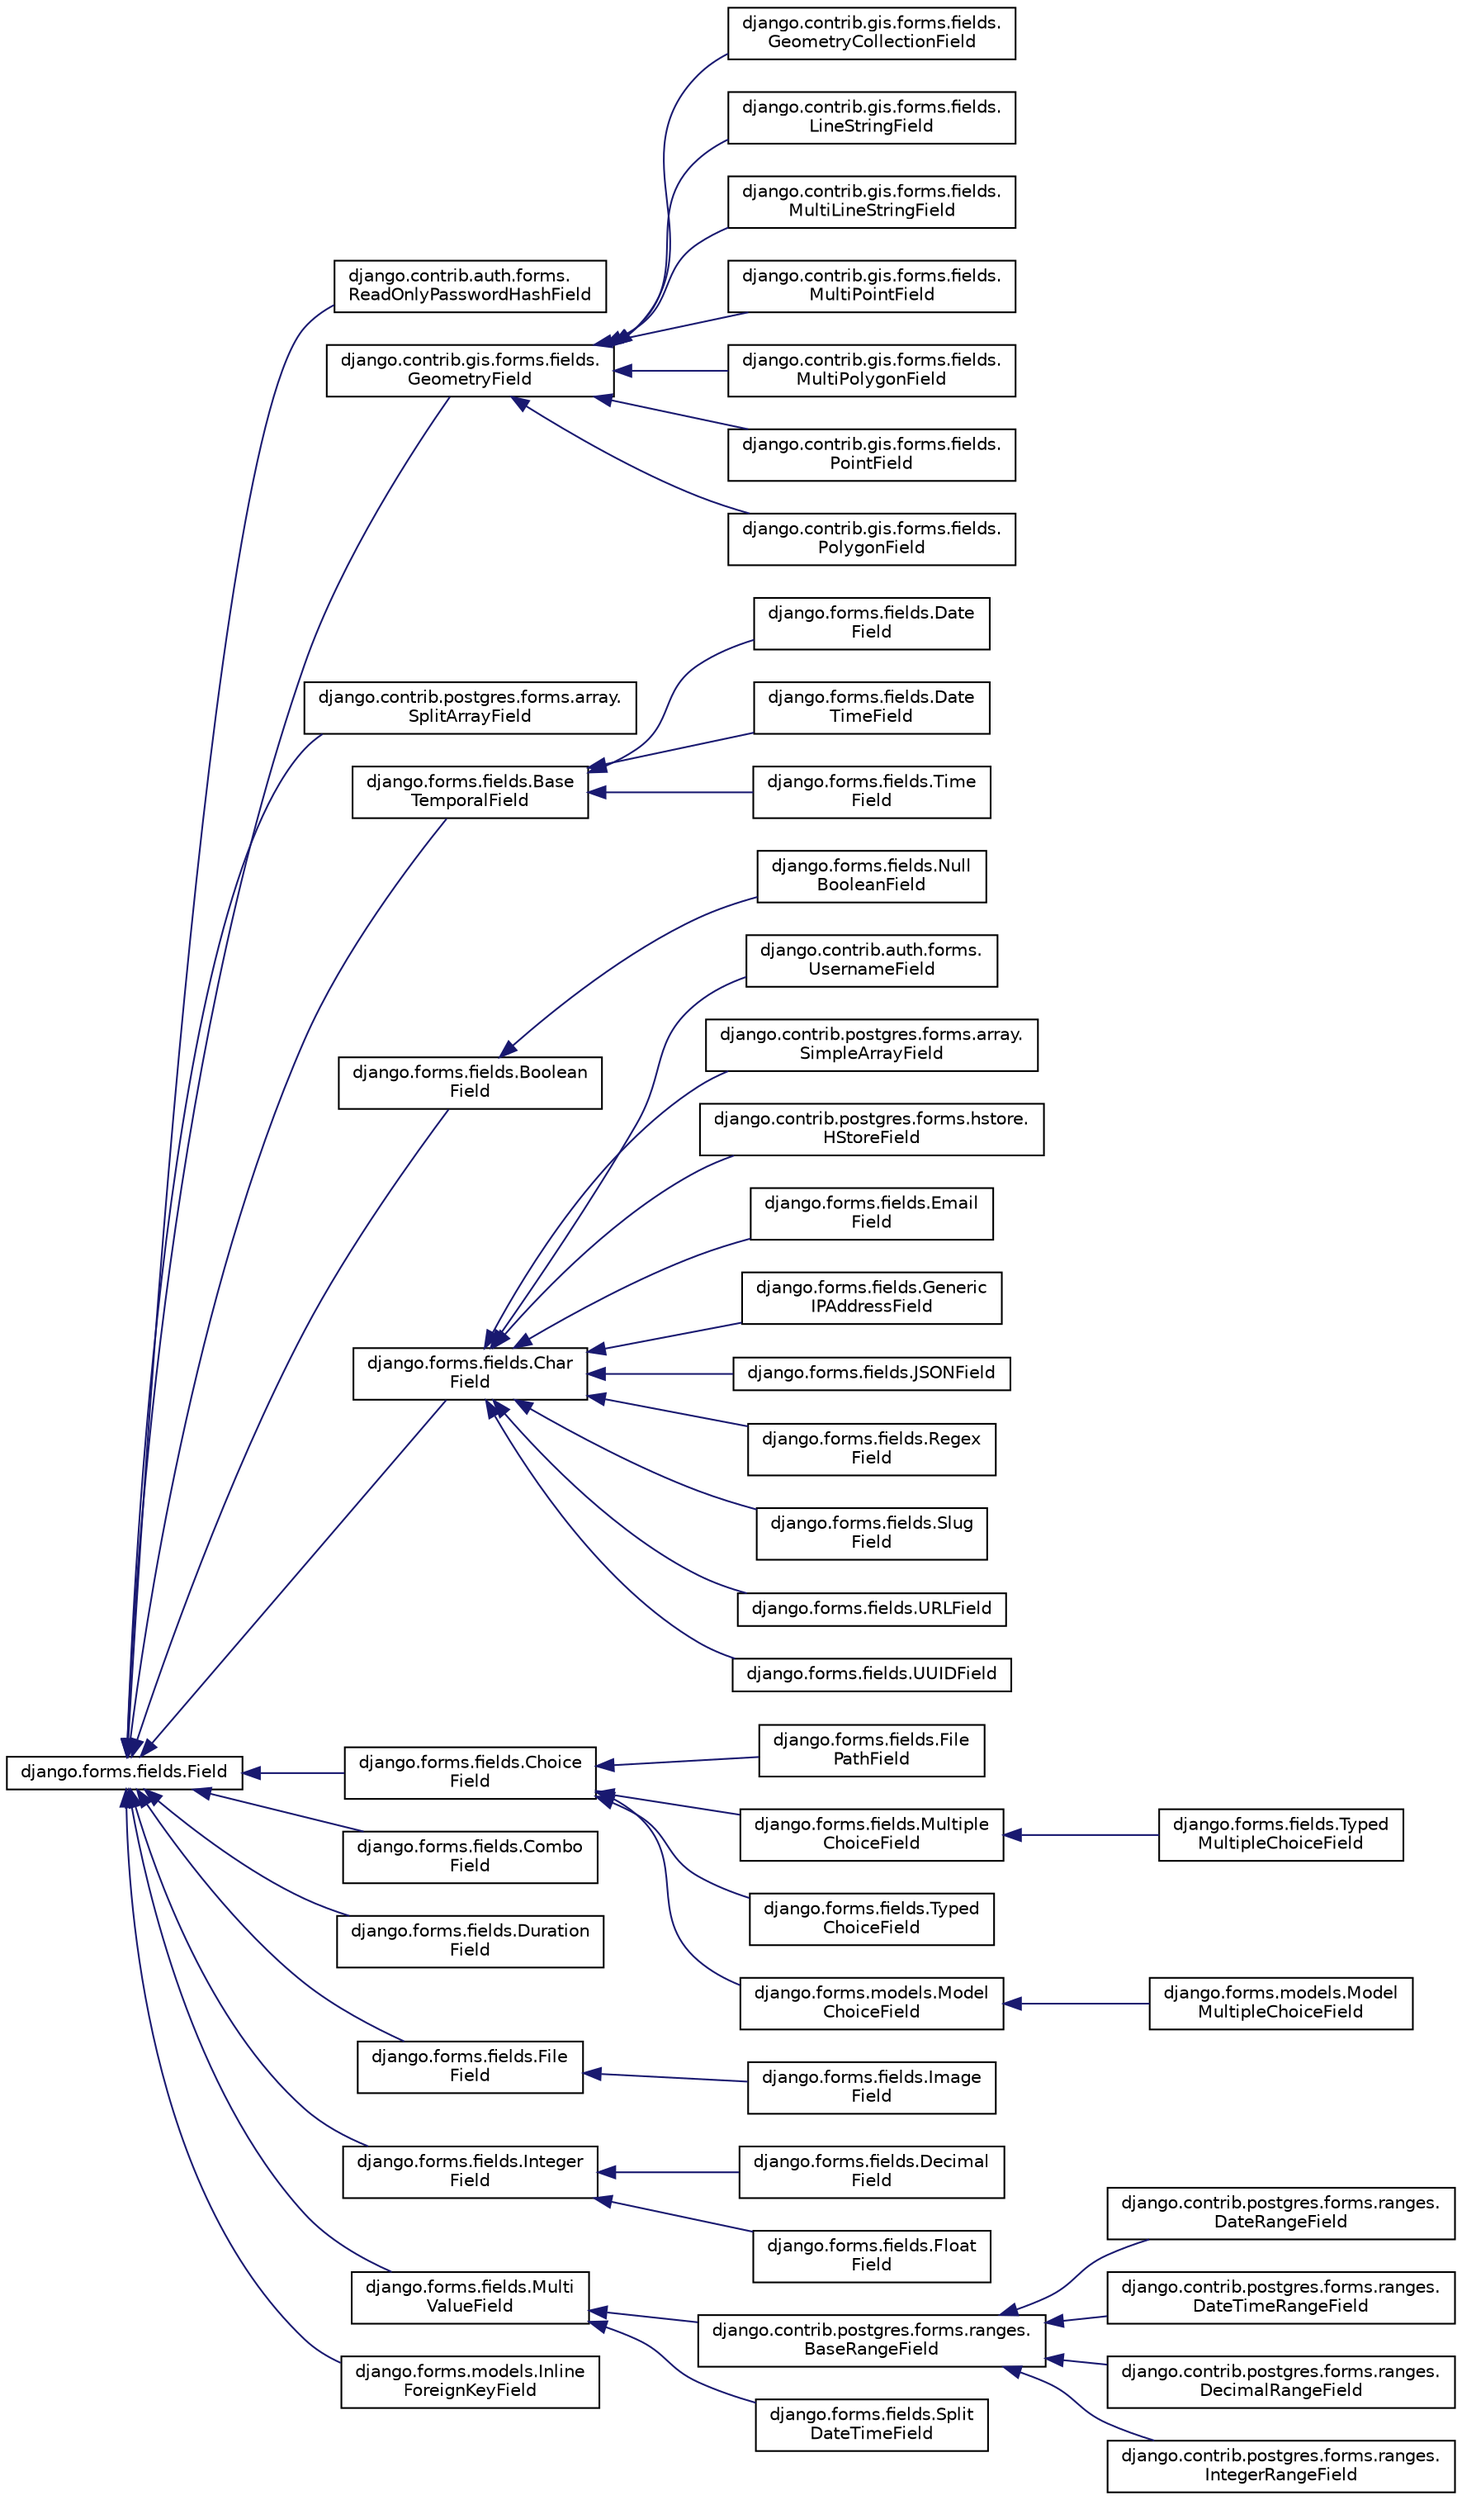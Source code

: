 digraph "Graphical Class Hierarchy"
{
 // LATEX_PDF_SIZE
  edge [fontname="Helvetica",fontsize="10",labelfontname="Helvetica",labelfontsize="10"];
  node [fontname="Helvetica",fontsize="10",shape=record];
  rankdir="LR";
  Node0 [label="django.forms.fields.Field",height=0.2,width=0.4,color="black", fillcolor="white", style="filled",URL="$d2/d0d/classdjango_1_1forms_1_1fields_1_1_field.html",tooltip=" "];
  Node0 -> Node1 [dir="back",color="midnightblue",fontsize="10",style="solid",fontname="Helvetica"];
  Node1 [label="django.contrib.auth.forms.\lReadOnlyPasswordHashField",height=0.2,width=0.4,color="black", fillcolor="white", style="filled",URL="$d8/dcd/classdjango_1_1contrib_1_1auth_1_1forms_1_1_read_only_password_hash_field.html",tooltip=" "];
  Node0 -> Node2 [dir="back",color="midnightblue",fontsize="10",style="solid",fontname="Helvetica"];
  Node2 [label="django.contrib.gis.forms.fields.\lGeometryField",height=0.2,width=0.4,color="black", fillcolor="white", style="filled",URL="$d6/d61/classdjango_1_1contrib_1_1gis_1_1forms_1_1fields_1_1_geometry_field.html",tooltip=" "];
  Node2 -> Node3 [dir="back",color="midnightblue",fontsize="10",style="solid",fontname="Helvetica"];
  Node3 [label="django.contrib.gis.forms.fields.\lGeometryCollectionField",height=0.2,width=0.4,color="black", fillcolor="white", style="filled",URL="$d1/ddc/classdjango_1_1contrib_1_1gis_1_1forms_1_1fields_1_1_geometry_collection_field.html",tooltip=" "];
  Node2 -> Node4 [dir="back",color="midnightblue",fontsize="10",style="solid",fontname="Helvetica"];
  Node4 [label="django.contrib.gis.forms.fields.\lLineStringField",height=0.2,width=0.4,color="black", fillcolor="white", style="filled",URL="$d7/d19/classdjango_1_1contrib_1_1gis_1_1forms_1_1fields_1_1_line_string_field.html",tooltip=" "];
  Node2 -> Node5 [dir="back",color="midnightblue",fontsize="10",style="solid",fontname="Helvetica"];
  Node5 [label="django.contrib.gis.forms.fields.\lMultiLineStringField",height=0.2,width=0.4,color="black", fillcolor="white", style="filled",URL="$d6/dcf/classdjango_1_1contrib_1_1gis_1_1forms_1_1fields_1_1_multi_line_string_field.html",tooltip=" "];
  Node2 -> Node6 [dir="back",color="midnightblue",fontsize="10",style="solid",fontname="Helvetica"];
  Node6 [label="django.contrib.gis.forms.fields.\lMultiPointField",height=0.2,width=0.4,color="black", fillcolor="white", style="filled",URL="$df/d52/classdjango_1_1contrib_1_1gis_1_1forms_1_1fields_1_1_multi_point_field.html",tooltip=" "];
  Node2 -> Node7 [dir="back",color="midnightblue",fontsize="10",style="solid",fontname="Helvetica"];
  Node7 [label="django.contrib.gis.forms.fields.\lMultiPolygonField",height=0.2,width=0.4,color="black", fillcolor="white", style="filled",URL="$d9/d94/classdjango_1_1contrib_1_1gis_1_1forms_1_1fields_1_1_multi_polygon_field.html",tooltip=" "];
  Node2 -> Node8 [dir="back",color="midnightblue",fontsize="10",style="solid",fontname="Helvetica"];
  Node8 [label="django.contrib.gis.forms.fields.\lPointField",height=0.2,width=0.4,color="black", fillcolor="white", style="filled",URL="$d9/da9/classdjango_1_1contrib_1_1gis_1_1forms_1_1fields_1_1_point_field.html",tooltip=" "];
  Node2 -> Node9 [dir="back",color="midnightblue",fontsize="10",style="solid",fontname="Helvetica"];
  Node9 [label="django.contrib.gis.forms.fields.\lPolygonField",height=0.2,width=0.4,color="black", fillcolor="white", style="filled",URL="$d9/de3/classdjango_1_1contrib_1_1gis_1_1forms_1_1fields_1_1_polygon_field.html",tooltip=" "];
  Node0 -> Node10 [dir="back",color="midnightblue",fontsize="10",style="solid",fontname="Helvetica"];
  Node10 [label="django.contrib.postgres.forms.array.\lSplitArrayField",height=0.2,width=0.4,color="black", fillcolor="white", style="filled",URL="$d4/da1/classdjango_1_1contrib_1_1postgres_1_1forms_1_1array_1_1_split_array_field.html",tooltip=" "];
  Node0 -> Node11 [dir="back",color="midnightblue",fontsize="10",style="solid",fontname="Helvetica"];
  Node11 [label="django.forms.fields.Base\lTemporalField",height=0.2,width=0.4,color="black", fillcolor="white", style="filled",URL="$d7/d63/classdjango_1_1forms_1_1fields_1_1_base_temporal_field.html",tooltip=" "];
  Node11 -> Node12 [dir="back",color="midnightblue",fontsize="10",style="solid",fontname="Helvetica"];
  Node12 [label="django.forms.fields.Date\lField",height=0.2,width=0.4,color="black", fillcolor="white", style="filled",URL="$df/d16/classdjango_1_1forms_1_1fields_1_1_date_field.html",tooltip=" "];
  Node11 -> Node13 [dir="back",color="midnightblue",fontsize="10",style="solid",fontname="Helvetica"];
  Node13 [label="django.forms.fields.Date\lTimeField",height=0.2,width=0.4,color="black", fillcolor="white", style="filled",URL="$d8/db3/classdjango_1_1forms_1_1fields_1_1_date_time_field.html",tooltip=" "];
  Node11 -> Node14 [dir="back",color="midnightblue",fontsize="10",style="solid",fontname="Helvetica"];
  Node14 [label="django.forms.fields.Time\lField",height=0.2,width=0.4,color="black", fillcolor="white", style="filled",URL="$dc/db7/classdjango_1_1forms_1_1fields_1_1_time_field.html",tooltip=" "];
  Node0 -> Node15 [dir="back",color="midnightblue",fontsize="10",style="solid",fontname="Helvetica"];
  Node15 [label="django.forms.fields.Boolean\lField",height=0.2,width=0.4,color="black", fillcolor="white", style="filled",URL="$d1/d32/classdjango_1_1forms_1_1fields_1_1_boolean_field.html",tooltip=" "];
  Node15 -> Node16 [dir="back",color="midnightblue",fontsize="10",style="solid",fontname="Helvetica"];
  Node16 [label="django.forms.fields.Null\lBooleanField",height=0.2,width=0.4,color="black", fillcolor="white", style="filled",URL="$d5/d56/classdjango_1_1forms_1_1fields_1_1_null_boolean_field.html",tooltip=" "];
  Node0 -> Node17 [dir="back",color="midnightblue",fontsize="10",style="solid",fontname="Helvetica"];
  Node17 [label="django.forms.fields.Char\lField",height=0.2,width=0.4,color="black", fillcolor="white", style="filled",URL="$d6/db9/classdjango_1_1forms_1_1fields_1_1_char_field.html",tooltip=" "];
  Node17 -> Node18 [dir="back",color="midnightblue",fontsize="10",style="solid",fontname="Helvetica"];
  Node18 [label="django.contrib.auth.forms.\lUsernameField",height=0.2,width=0.4,color="black", fillcolor="white", style="filled",URL="$d4/dc5/classdjango_1_1contrib_1_1auth_1_1forms_1_1_username_field.html",tooltip=" "];
  Node17 -> Node19 [dir="back",color="midnightblue",fontsize="10",style="solid",fontname="Helvetica"];
  Node19 [label="django.contrib.postgres.forms.array.\lSimpleArrayField",height=0.2,width=0.4,color="black", fillcolor="white", style="filled",URL="$de/da4/classdjango_1_1contrib_1_1postgres_1_1forms_1_1array_1_1_simple_array_field.html",tooltip=" "];
  Node17 -> Node20 [dir="back",color="midnightblue",fontsize="10",style="solid",fontname="Helvetica"];
  Node20 [label="django.contrib.postgres.forms.hstore.\lHStoreField",height=0.2,width=0.4,color="black", fillcolor="white", style="filled",URL="$d1/de0/classdjango_1_1contrib_1_1postgres_1_1forms_1_1hstore_1_1_h_store_field.html",tooltip=" "];
  Node17 -> Node21 [dir="back",color="midnightblue",fontsize="10",style="solid",fontname="Helvetica"];
  Node21 [label="django.forms.fields.Email\lField",height=0.2,width=0.4,color="black", fillcolor="white", style="filled",URL="$de/db2/classdjango_1_1forms_1_1fields_1_1_email_field.html",tooltip=" "];
  Node17 -> Node22 [dir="back",color="midnightblue",fontsize="10",style="solid",fontname="Helvetica"];
  Node22 [label="django.forms.fields.Generic\lIPAddressField",height=0.2,width=0.4,color="black", fillcolor="white", style="filled",URL="$d2/dc4/classdjango_1_1forms_1_1fields_1_1_generic_i_p_address_field.html",tooltip=" "];
  Node17 -> Node23 [dir="back",color="midnightblue",fontsize="10",style="solid",fontname="Helvetica"];
  Node23 [label="django.forms.fields.JSONField",height=0.2,width=0.4,color="black", fillcolor="white", style="filled",URL="$d6/d55/classdjango_1_1forms_1_1fields_1_1_j_s_o_n_field.html",tooltip=" "];
  Node17 -> Node24 [dir="back",color="midnightblue",fontsize="10",style="solid",fontname="Helvetica"];
  Node24 [label="django.forms.fields.Regex\lField",height=0.2,width=0.4,color="black", fillcolor="white", style="filled",URL="$d4/d8c/classdjango_1_1forms_1_1fields_1_1_regex_field.html",tooltip=" "];
  Node17 -> Node25 [dir="back",color="midnightblue",fontsize="10",style="solid",fontname="Helvetica"];
  Node25 [label="django.forms.fields.Slug\lField",height=0.2,width=0.4,color="black", fillcolor="white", style="filled",URL="$d9/dee/classdjango_1_1forms_1_1fields_1_1_slug_field.html",tooltip=" "];
  Node17 -> Node26 [dir="back",color="midnightblue",fontsize="10",style="solid",fontname="Helvetica"];
  Node26 [label="django.forms.fields.URLField",height=0.2,width=0.4,color="black", fillcolor="white", style="filled",URL="$dc/dbb/classdjango_1_1forms_1_1fields_1_1_u_r_l_field.html",tooltip=" "];
  Node17 -> Node27 [dir="back",color="midnightblue",fontsize="10",style="solid",fontname="Helvetica"];
  Node27 [label="django.forms.fields.UUIDField",height=0.2,width=0.4,color="black", fillcolor="white", style="filled",URL="$d7/d0c/classdjango_1_1forms_1_1fields_1_1_u_u_i_d_field.html",tooltip=" "];
  Node0 -> Node28 [dir="back",color="midnightblue",fontsize="10",style="solid",fontname="Helvetica"];
  Node28 [label="django.forms.fields.Choice\lField",height=0.2,width=0.4,color="black", fillcolor="white", style="filled",URL="$de/d1b/classdjango_1_1forms_1_1fields_1_1_choice_field.html",tooltip=" "];
  Node28 -> Node29 [dir="back",color="midnightblue",fontsize="10",style="solid",fontname="Helvetica"];
  Node29 [label="django.forms.fields.File\lPathField",height=0.2,width=0.4,color="black", fillcolor="white", style="filled",URL="$d2/dac/classdjango_1_1forms_1_1fields_1_1_file_path_field.html",tooltip=" "];
  Node28 -> Node30 [dir="back",color="midnightblue",fontsize="10",style="solid",fontname="Helvetica"];
  Node30 [label="django.forms.fields.Multiple\lChoiceField",height=0.2,width=0.4,color="black", fillcolor="white", style="filled",URL="$d0/dca/classdjango_1_1forms_1_1fields_1_1_multiple_choice_field.html",tooltip=" "];
  Node30 -> Node31 [dir="back",color="midnightblue",fontsize="10",style="solid",fontname="Helvetica"];
  Node31 [label="django.forms.fields.Typed\lMultipleChoiceField",height=0.2,width=0.4,color="black", fillcolor="white", style="filled",URL="$d5/db0/classdjango_1_1forms_1_1fields_1_1_typed_multiple_choice_field.html",tooltip=" "];
  Node28 -> Node32 [dir="back",color="midnightblue",fontsize="10",style="solid",fontname="Helvetica"];
  Node32 [label="django.forms.fields.Typed\lChoiceField",height=0.2,width=0.4,color="black", fillcolor="white", style="filled",URL="$d4/dc6/classdjango_1_1forms_1_1fields_1_1_typed_choice_field.html",tooltip=" "];
  Node28 -> Node33 [dir="back",color="midnightblue",fontsize="10",style="solid",fontname="Helvetica"];
  Node33 [label="django.forms.models.Model\lChoiceField",height=0.2,width=0.4,color="black", fillcolor="white", style="filled",URL="$d9/d46/classdjango_1_1forms_1_1models_1_1_model_choice_field.html",tooltip=" "];
  Node33 -> Node34 [dir="back",color="midnightblue",fontsize="10",style="solid",fontname="Helvetica"];
  Node34 [label="django.forms.models.Model\lMultipleChoiceField",height=0.2,width=0.4,color="black", fillcolor="white", style="filled",URL="$d3/d8a/classdjango_1_1forms_1_1models_1_1_model_multiple_choice_field.html",tooltip=" "];
  Node0 -> Node35 [dir="back",color="midnightblue",fontsize="10",style="solid",fontname="Helvetica"];
  Node35 [label="django.forms.fields.Combo\lField",height=0.2,width=0.4,color="black", fillcolor="white", style="filled",URL="$dd/d80/classdjango_1_1forms_1_1fields_1_1_combo_field.html",tooltip=" "];
  Node0 -> Node36 [dir="back",color="midnightblue",fontsize="10",style="solid",fontname="Helvetica"];
  Node36 [label="django.forms.fields.Duration\lField",height=0.2,width=0.4,color="black", fillcolor="white", style="filled",URL="$d1/d97/classdjango_1_1forms_1_1fields_1_1_duration_field.html",tooltip=" "];
  Node0 -> Node37 [dir="back",color="midnightblue",fontsize="10",style="solid",fontname="Helvetica"];
  Node37 [label="django.forms.fields.File\lField",height=0.2,width=0.4,color="black", fillcolor="white", style="filled",URL="$d3/d1b/classdjango_1_1forms_1_1fields_1_1_file_field.html",tooltip=" "];
  Node37 -> Node38 [dir="back",color="midnightblue",fontsize="10",style="solid",fontname="Helvetica"];
  Node38 [label="django.forms.fields.Image\lField",height=0.2,width=0.4,color="black", fillcolor="white", style="filled",URL="$db/d62/classdjango_1_1forms_1_1fields_1_1_image_field.html",tooltip=" "];
  Node0 -> Node39 [dir="back",color="midnightblue",fontsize="10",style="solid",fontname="Helvetica"];
  Node39 [label="django.forms.fields.Integer\lField",height=0.2,width=0.4,color="black", fillcolor="white", style="filled",URL="$d3/ded/classdjango_1_1forms_1_1fields_1_1_integer_field.html",tooltip=" "];
  Node39 -> Node40 [dir="back",color="midnightblue",fontsize="10",style="solid",fontname="Helvetica"];
  Node40 [label="django.forms.fields.Decimal\lField",height=0.2,width=0.4,color="black", fillcolor="white", style="filled",URL="$d2/d9d/classdjango_1_1forms_1_1fields_1_1_decimal_field.html",tooltip=" "];
  Node39 -> Node41 [dir="back",color="midnightblue",fontsize="10",style="solid",fontname="Helvetica"];
  Node41 [label="django.forms.fields.Float\lField",height=0.2,width=0.4,color="black", fillcolor="white", style="filled",URL="$dd/d8f/classdjango_1_1forms_1_1fields_1_1_float_field.html",tooltip=" "];
  Node0 -> Node42 [dir="back",color="midnightblue",fontsize="10",style="solid",fontname="Helvetica"];
  Node42 [label="django.forms.fields.Multi\lValueField",height=0.2,width=0.4,color="black", fillcolor="white", style="filled",URL="$da/dea/classdjango_1_1forms_1_1fields_1_1_multi_value_field.html",tooltip=" "];
  Node42 -> Node43 [dir="back",color="midnightblue",fontsize="10",style="solid",fontname="Helvetica"];
  Node43 [label="django.contrib.postgres.forms.ranges.\lBaseRangeField",height=0.2,width=0.4,color="black", fillcolor="white", style="filled",URL="$d7/d4b/classdjango_1_1contrib_1_1postgres_1_1forms_1_1ranges_1_1_base_range_field.html",tooltip=" "];
  Node43 -> Node44 [dir="back",color="midnightblue",fontsize="10",style="solid",fontname="Helvetica"];
  Node44 [label="django.contrib.postgres.forms.ranges.\lDateRangeField",height=0.2,width=0.4,color="black", fillcolor="white", style="filled",URL="$d1/ddd/classdjango_1_1contrib_1_1postgres_1_1forms_1_1ranges_1_1_date_range_field.html",tooltip=" "];
  Node43 -> Node45 [dir="back",color="midnightblue",fontsize="10",style="solid",fontname="Helvetica"];
  Node45 [label="django.contrib.postgres.forms.ranges.\lDateTimeRangeField",height=0.2,width=0.4,color="black", fillcolor="white", style="filled",URL="$d8/d8e/classdjango_1_1contrib_1_1postgres_1_1forms_1_1ranges_1_1_date_time_range_field.html",tooltip=" "];
  Node43 -> Node46 [dir="back",color="midnightblue",fontsize="10",style="solid",fontname="Helvetica"];
  Node46 [label="django.contrib.postgres.forms.ranges.\lDecimalRangeField",height=0.2,width=0.4,color="black", fillcolor="white", style="filled",URL="$d6/d7f/classdjango_1_1contrib_1_1postgres_1_1forms_1_1ranges_1_1_decimal_range_field.html",tooltip=" "];
  Node43 -> Node47 [dir="back",color="midnightblue",fontsize="10",style="solid",fontname="Helvetica"];
  Node47 [label="django.contrib.postgres.forms.ranges.\lIntegerRangeField",height=0.2,width=0.4,color="black", fillcolor="white", style="filled",URL="$d1/d1c/classdjango_1_1contrib_1_1postgres_1_1forms_1_1ranges_1_1_integer_range_field.html",tooltip=" "];
  Node42 -> Node48 [dir="back",color="midnightblue",fontsize="10",style="solid",fontname="Helvetica"];
  Node48 [label="django.forms.fields.Split\lDateTimeField",height=0.2,width=0.4,color="black", fillcolor="white", style="filled",URL="$d4/def/classdjango_1_1forms_1_1fields_1_1_split_date_time_field.html",tooltip=" "];
  Node0 -> Node49 [dir="back",color="midnightblue",fontsize="10",style="solid",fontname="Helvetica"];
  Node49 [label="django.forms.models.Inline\lForeignKeyField",height=0.2,width=0.4,color="black", fillcolor="white", style="filled",URL="$d7/d15/classdjango_1_1forms_1_1models_1_1_inline_foreign_key_field.html",tooltip=" "];
}
